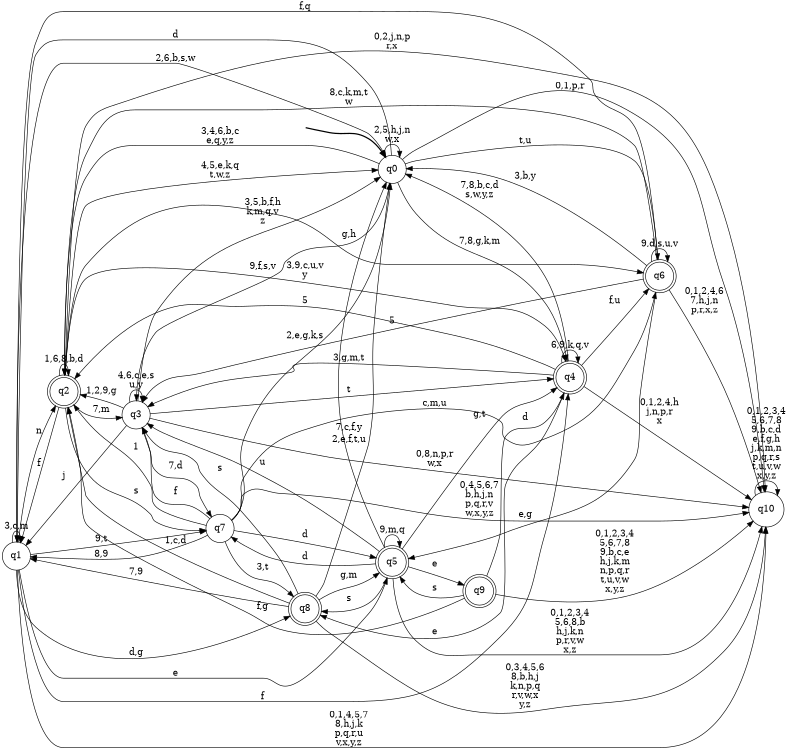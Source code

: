 digraph BlueStar {
__start0 [style = invis, shape = none, label = "", width = 0, height = 0];

rankdir=LR;
size="8,5";

s0 [style="filled", color="black", fillcolor="white" shape="circle", label="q0"];
s1 [style="filled", color="black", fillcolor="white" shape="circle", label="q1"];
s2 [style="rounded,filled", color="black", fillcolor="white" shape="doublecircle", label="q2"];
s3 [style="filled", color="black", fillcolor="white" shape="circle", label="q3"];
s4 [style="rounded,filled", color="black", fillcolor="white" shape="doublecircle", label="q4"];
s5 [style="rounded,filled", color="black", fillcolor="white" shape="doublecircle", label="q5"];
s6 [style="rounded,filled", color="black", fillcolor="white" shape="doublecircle", label="q6"];
s7 [style="filled", color="black", fillcolor="white" shape="circle", label="q7"];
s8 [style="rounded,filled", color="black", fillcolor="white" shape="doublecircle", label="q8"];
s9 [style="rounded,filled", color="black", fillcolor="white" shape="doublecircle", label="q9"];
s10 [style="filled", color="black", fillcolor="white" shape="circle", label="q10"];
subgraph cluster_main { 
	graph [pad=".75", ranksep="0.15", nodesep="0.15"];
	 style=invis; 
	__start0 -> s0 [penwidth=2];
}
s0 -> s0 [label="2,5,h,j,n\nw,x"];
s0 -> s1 [label="d"];
s0 -> s2 [label="3,4,6,b,c\ne,q,y,z"];
s0 -> s3 [label="9,f,s,v"];
s0 -> s4 [label="7,8,g,k,m"];
s0 -> s6 [label="t,u"];
s0 -> s10 [label="0,1,p,r"];
s1 -> s0 [label="2,6,b,s,w"];
s1 -> s1 [label="3,c,m"];
s1 -> s2 [label="n"];
s1 -> s4 [label="f"];
s1 -> s5 [label="e"];
s1 -> s7 [label="9,t"];
s1 -> s8 [label="d,g"];
s1 -> s10 [label="0,1,4,5,7\n8,h,j,k\np,q,r,u\nv,x,y,z"];
s2 -> s0 [label="4,5,e,k,q\nt,w,z"];
s2 -> s1 [label="f"];
s2 -> s2 [label="1,6,8,b,d"];
s2 -> s3 [label="7,m"];
s2 -> s4 [label="3,9,c,u,v\ny"];
s2 -> s6 [label="g,h"];
s2 -> s7 [label="s"];
s2 -> s10 [label="0,2,j,n,p\nr,x"];
s3 -> s0 [label="3,5,b,f,h\nk,m,q,v\nz"];
s3 -> s1 [label="j"];
s3 -> s2 [label="1,2,9,g"];
s3 -> s3 [label="4,6,c,e,s\nu,y"];
s3 -> s4 [label="t"];
s3 -> s7 [label="7,d"];
s3 -> s10 [label="0,8,n,p,r\nw,x"];
s4 -> s0 [label="7,8,b,c,d\ns,w,y,z"];
s4 -> s2 [label="5"];
s4 -> s3 [label="3,g,m,t"];
s4 -> s4 [label="6,9,k,q,v"];
s4 -> s6 [label="f,u"];
s4 -> s8 [label="e"];
s4 -> s10 [label="0,1,2,4,h\nj,n,p,r\nx"];
s5 -> s0 [label="7,c,f,y"];
s5 -> s3 [label="u"];
s5 -> s4 [label="g,t"];
s5 -> s5 [label="9,m,q"];
s5 -> s7 [label="d"];
s5 -> s8 [label="s"];
s5 -> s9 [label="e"];
s5 -> s10 [label="0,1,2,3,4\n5,6,8,b\nh,j,k,n\np,r,v,w\nx,z"];
s6 -> s0 [label="3,b,y"];
s6 -> s1 [label="f,q"];
s6 -> s2 [label="8,c,k,m,t\nw"];
s6 -> s3 [label="5"];
s6 -> s5 [label="e,g"];
s6 -> s6 [label="9,d,s,u,v"];
s6 -> s10 [label="0,1,2,4,6\n7,h,j,n\np,r,x,z"];
s7 -> s0 [label="2,e,g,k,s"];
s7 -> s1 [label="8,9"];
s7 -> s2 [label="1"];
s7 -> s3 [label="f"];
s7 -> s5 [label="d"];
s7 -> s6 [label="c,m,u"];
s7 -> s8 [label="3,t"];
s7 -> s10 [label="0,4,5,6,7\nb,h,j,n\np,q,r,v\nw,x,y,z"];
s8 -> s0 [label="2,e,f,t,u"];
s8 -> s1 [label="7,9"];
s8 -> s2 [label="1,c,d"];
s8 -> s3 [label="s"];
s8 -> s5 [label="g,m"];
s8 -> s10 [label="0,3,4,5,6\n8,b,h,j\nk,n,p,q\nr,v,w,x\ny,z"];
s9 -> s2 [label="f,g"];
s9 -> s4 [label="d"];
s9 -> s5 [label="s"];
s9 -> s10 [label="0,1,2,3,4\n5,6,7,8\n9,b,c,e\nh,j,k,m\nn,p,q,r\nt,u,v,w\nx,y,z"];
s10 -> s10 [label="0,1,2,3,4\n5,6,7,8\n9,b,c,d\ne,f,g,h\nj,k,m,n\np,q,r,s\nt,u,v,w\nx,y,z"];

}